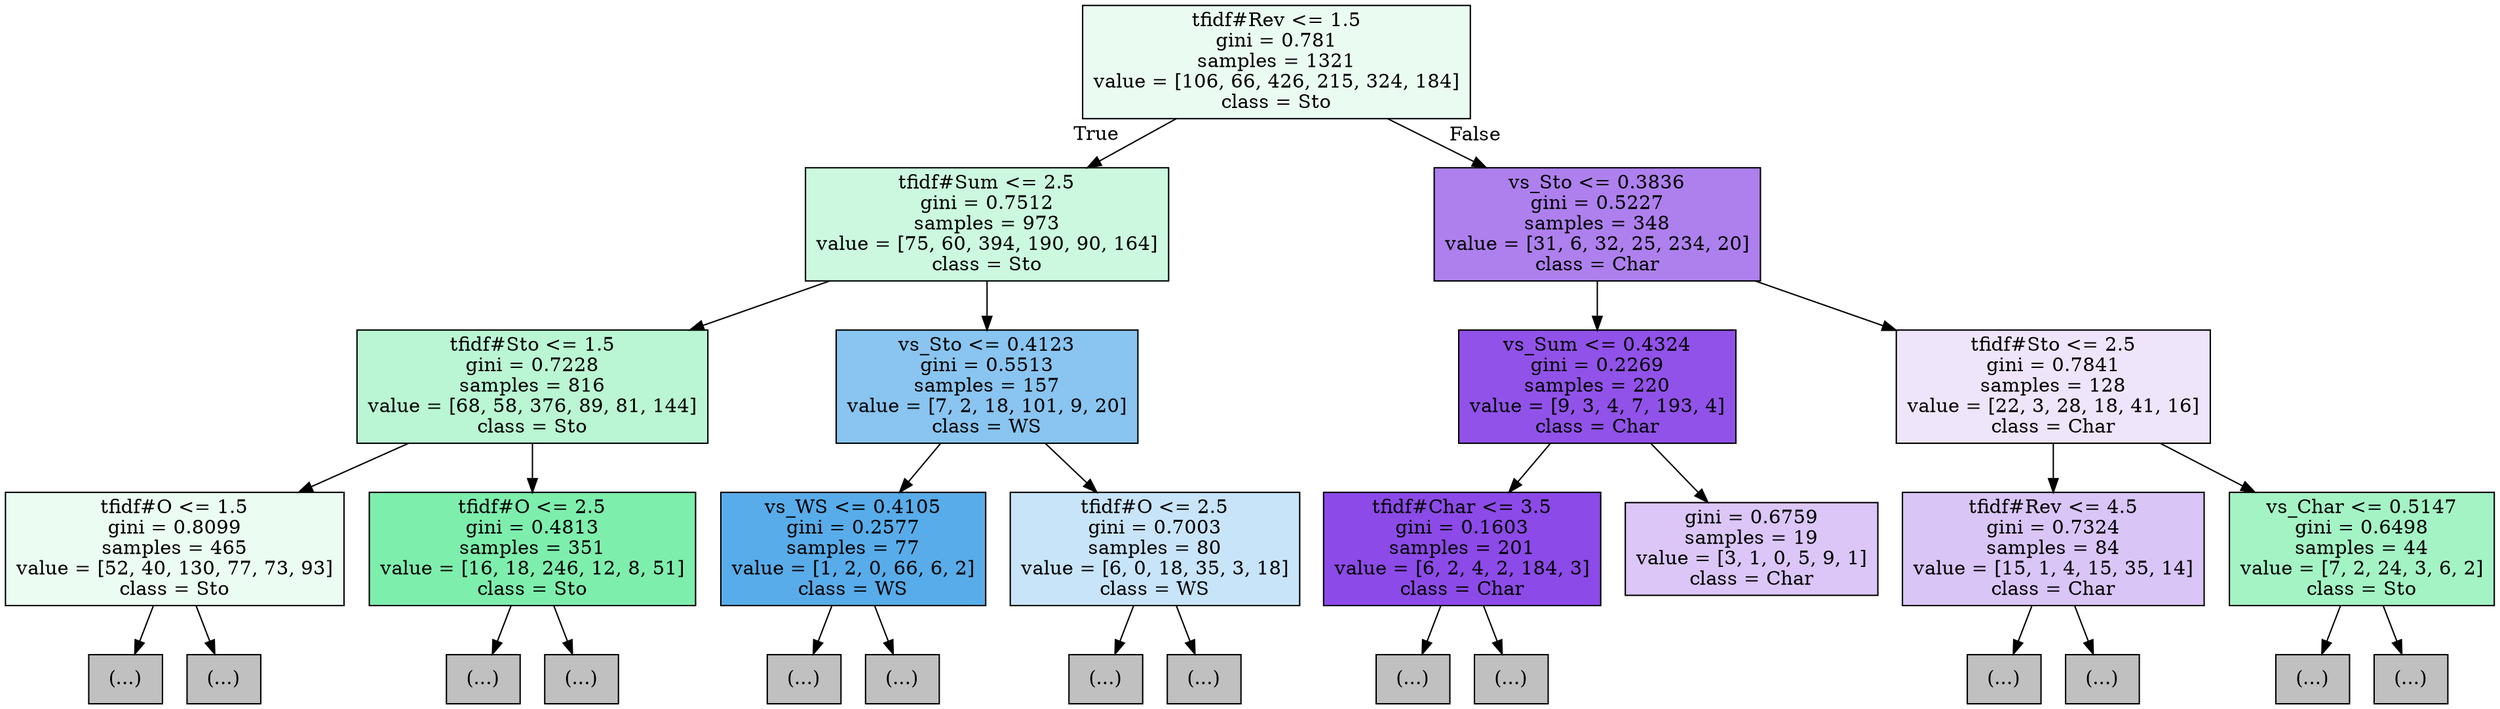 digraph Tree {
node [shape=box, style="filled", color="black"] ;
0 [label="tfidf#Rev <= 1.5\ngini = 0.781\nsamples = 1321\nvalue = [106, 66, 426, 215, 324, 184]\nclass = Sto", fillcolor="#39e5811a"] ;
1 [label="tfidf#Sum <= 2.5\ngini = 0.7512\nsamples = 973\nvalue = [75, 60, 394, 190, 90, 164]\nclass = Sto", fillcolor="#39e58142"] ;
0 -> 1 [labeldistance=2.5, labelangle=45, headlabel="True"] ;
2 [label="tfidf#Sto <= 1.5\ngini = 0.7228\nsamples = 816\nvalue = [68, 58, 376, 89, 81, 144]\nclass = Sto", fillcolor="#39e58158"] ;
1 -> 2 ;
3 [label="tfidf#O <= 1.5\ngini = 0.8099\nsamples = 465\nvalue = [52, 40, 130, 77, 73, 93]\nclass = Sto", fillcolor="#39e58119"] ;
2 -> 3 ;
4 [label="(...)", fillcolor="#C0C0C0"] ;
3 -> 4 ;
43 [label="(...)", fillcolor="#C0C0C0"] ;
3 -> 43 ;
54 [label="tfidf#O <= 2.5\ngini = 0.4813\nsamples = 351\nvalue = [16, 18, 246, 12, 8, 51]\nclass = Sto", fillcolor="#39e581a6"] ;
2 -> 54 ;
55 [label="(...)", fillcolor="#C0C0C0"] ;
54 -> 55 ;
80 [label="(...)", fillcolor="#C0C0C0"] ;
54 -> 80 ;
87 [label="vs_Sto <= 0.4123\ngini = 0.5513\nsamples = 157\nvalue = [7, 2, 18, 101, 9, 20]\nclass = WS", fillcolor="#399de597"] ;
1 -> 87 ;
88 [label="vs_WS <= 0.4105\ngini = 0.2577\nsamples = 77\nvalue = [1, 2, 0, 66, 6, 2]\nclass = WS", fillcolor="#399de5d7"] ;
87 -> 88 ;
89 [label="(...)", fillcolor="#C0C0C0"] ;
88 -> 89 ;
94 [label="(...)", fillcolor="#C0C0C0"] ;
88 -> 94 ;
95 [label="tfidf#O <= 2.5\ngini = 0.7003\nsamples = 80\nvalue = [6, 0, 18, 35, 3, 18]\nclass = WS", fillcolor="#399de546"] ;
87 -> 95 ;
96 [label="(...)", fillcolor="#C0C0C0"] ;
95 -> 96 ;
101 [label="(...)", fillcolor="#C0C0C0"] ;
95 -> 101 ;
102 [label="vs_Sto <= 0.3836\ngini = 0.5227\nsamples = 348\nvalue = [31, 6, 32, 25, 234, 20]\nclass = Char", fillcolor="#8139e5a3"] ;
0 -> 102 [labeldistance=2.5, labelangle=-45, headlabel="False"] ;
103 [label="vs_Sum <= 0.4324\ngini = 0.2269\nsamples = 220\nvalue = [9, 3, 4, 7, 193, 4]\nclass = Char", fillcolor="#8139e5de"] ;
102 -> 103 ;
104 [label="tfidf#Char <= 3.5\ngini = 0.1603\nsamples = 201\nvalue = [6, 2, 4, 2, 184, 3]\nclass = Char", fillcolor="#8139e5e9"] ;
103 -> 104 ;
105 [label="(...)", fillcolor="#C0C0C0"] ;
104 -> 105 ;
116 [label="(...)", fillcolor="#C0C0C0"] ;
104 -> 116 ;
117 [label="gini = 0.6759\nsamples = 19\nvalue = [3, 1, 0, 5, 9, 1]\nclass = Char", fillcolor="#8139e549"] ;
103 -> 117 ;
118 [label="tfidf#Sto <= 2.5\ngini = 0.7841\nsamples = 128\nvalue = [22, 3, 28, 18, 41, 16]\nclass = Char", fillcolor="#8139e521"] ;
102 -> 118 ;
119 [label="tfidf#Rev <= 4.5\ngini = 0.7324\nsamples = 84\nvalue = [15, 1, 4, 15, 35, 14]\nclass = Char", fillcolor="#8139e54a"] ;
118 -> 119 ;
120 [label="(...)", fillcolor="#C0C0C0"] ;
119 -> 120 ;
125 [label="(...)", fillcolor="#C0C0C0"] ;
119 -> 125 ;
126 [label="vs_Char <= 0.5147\ngini = 0.6498\nsamples = 44\nvalue = [7, 2, 24, 3, 6, 2]\nclass = Sto", fillcolor="#39e58175"] ;
118 -> 126 ;
127 [label="(...)", fillcolor="#C0C0C0"] ;
126 -> 127 ;
130 [label="(...)", fillcolor="#C0C0C0"] ;
126 -> 130 ;
}